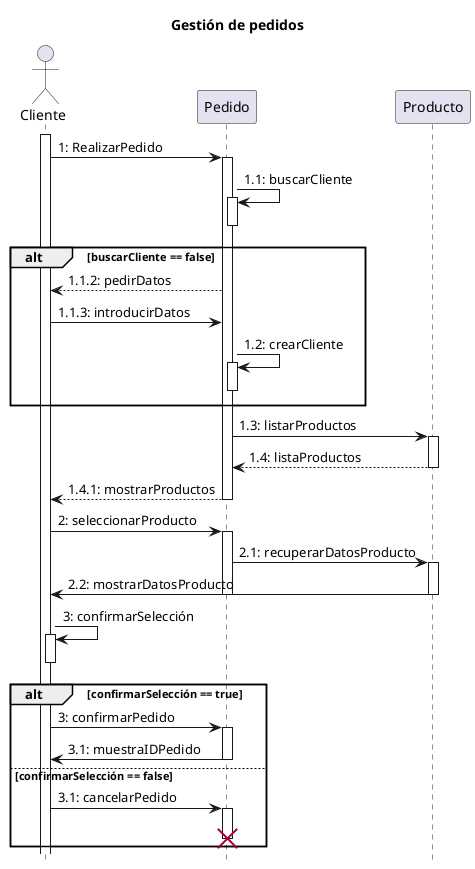 @startuml
hide footbox

title Gestión de pedidos

actor Cliente 

Cliente ++
Cliente -> Pedido++: 1: RealizarPedido
Pedido -> Pedido++: 1.1: buscarCliente
deactivate Pedido

alt buscarCliente == false
    Cliente <-- Pedido : 1.1.2: pedirDatos
    Cliente -> Pedido : 1.1.3: introducirDatos
    Pedido -> Pedido++: 1.2: crearCliente
    deactivate Pedido
end

Pedido -> Producto++ : 1.3: listarProductos
Pedido <-- Producto : 1.4: listaProductos
deactivate Producto
Cliente <-- Pedido : 1.4.1: mostrarProductos
deactivate Pedido

Cliente -> Pedido++: 2: seleccionarProducto
Pedido -> Producto++ : 2.1: recuperarDatosProducto
Cliente <- Producto : 2.2: mostrarDatosProducto
deactivate Producto
deactivate Pedido

Cliente -> Cliente++ : 3: confirmarSelección
deactivate Cliente

alt confirmarSelección == true
    Cliente -> Pedido++: 3: confirmarPedido
    Cliente <- Pedido: 3.1: muestraIDPedido
    deactivate Pedido
else confirmarSelección == false
    Cliente -> Pedido++ : 3.1: cancelarPedido
    destroy Pedido

end

@enduml